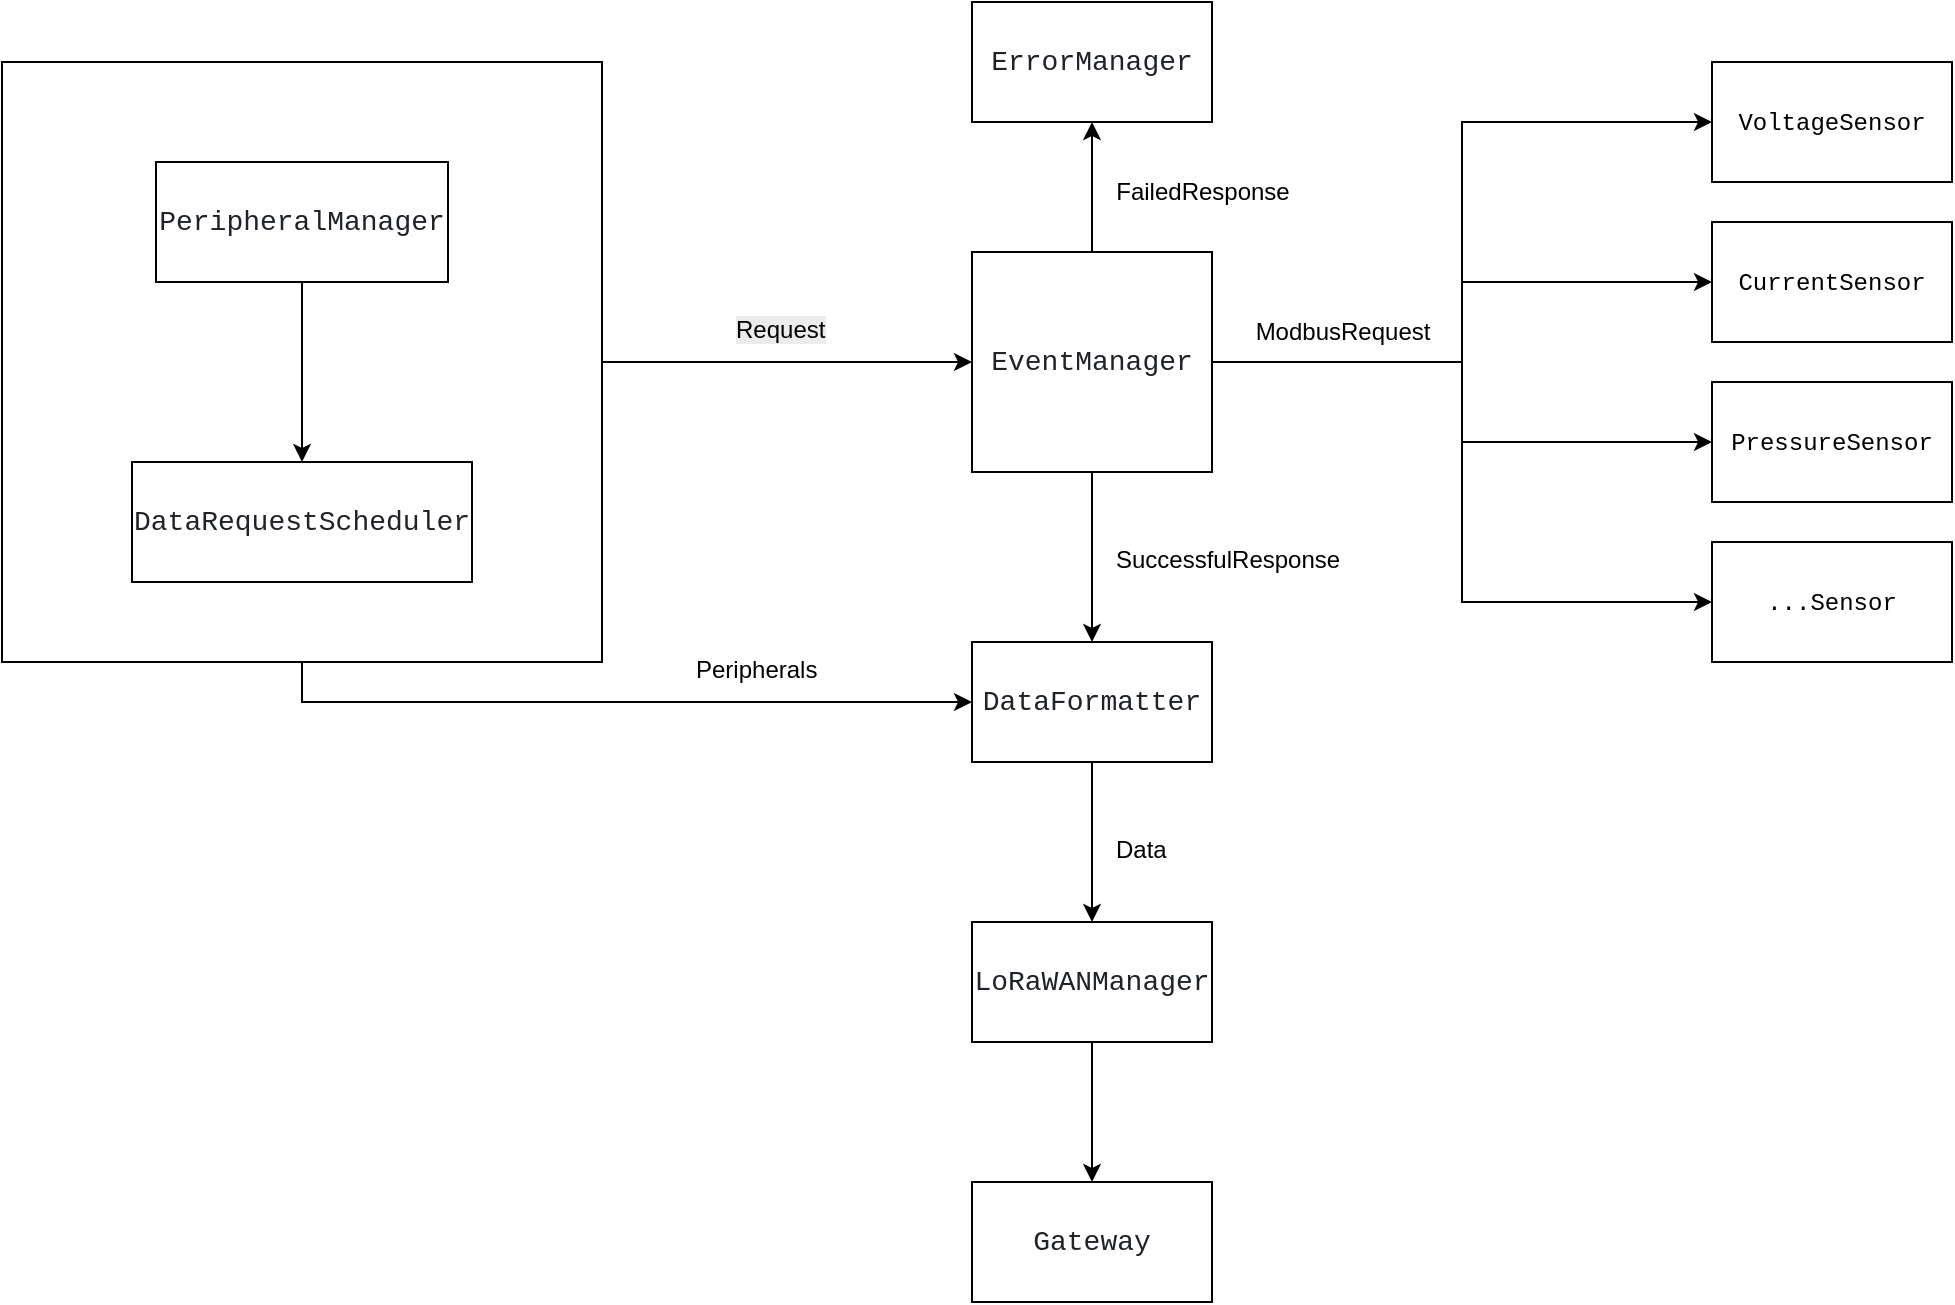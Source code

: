 <mxfile version="28.2.3">
  <diagram name="Página-1" id="c7mmJYkLSnH0VMgmGrYD">
    <mxGraphModel dx="872" dy="473" grid="1" gridSize="10" guides="1" tooltips="1" connect="1" arrows="1" fold="1" page="1" pageScale="1" pageWidth="827" pageHeight="1169" math="0" shadow="0">
      <root>
        <mxCell id="0" />
        <mxCell id="1" parent="0" />
        <mxCell id="wHe2n8VnJ7bG0w70tIHl-42" style="edgeStyle=orthogonalEdgeStyle;rounded=0;orthogonalLoop=1;jettySize=auto;html=1;entryX=0;entryY=0.5;entryDx=0;entryDy=0;" edge="1" parent="1" source="wHe2n8VnJ7bG0w70tIHl-15" target="wHe2n8VnJ7bG0w70tIHl-7">
          <mxGeometry relative="1" as="geometry" />
        </mxCell>
        <mxCell id="wHe2n8VnJ7bG0w70tIHl-15" value="" style="rounded=0;whiteSpace=wrap;html=1;" vertex="1" parent="1">
          <mxGeometry x="45" y="310" width="300" height="300" as="geometry" />
        </mxCell>
        <mxCell id="wHe2n8VnJ7bG0w70tIHl-1" value="&lt;font face=&quot;Monaspace Neon, ui-monospace, SFMono-Regular, SF Mono, Menlo, Consolas, Liberation Mono, monospace&quot;&gt;VoltageSensor&lt;/font&gt;" style="rounded=0;whiteSpace=wrap;html=1;" vertex="1" parent="1">
          <mxGeometry x="900" y="310" width="120" height="60" as="geometry" />
        </mxCell>
        <mxCell id="wHe2n8VnJ7bG0w70tIHl-6" style="edgeStyle=orthogonalEdgeStyle;rounded=0;orthogonalLoop=1;jettySize=auto;html=1;entryX=0.5;entryY=0;entryDx=0;entryDy=0;" edge="1" parent="1" source="wHe2n8VnJ7bG0w70tIHl-2" target="wHe2n8VnJ7bG0w70tIHl-5">
          <mxGeometry relative="1" as="geometry" />
        </mxCell>
        <mxCell id="wHe2n8VnJ7bG0w70tIHl-2" value="&lt;pre style=&quot;box-sizing: border-box; font-family: &amp;quot;Monaspace Neon&amp;quot;, ui-monospace, SFMono-Regular, &amp;quot;SF Mono&amp;quot;, Menlo, Consolas, &amp;quot;Liberation Mono&amp;quot;, monospace; font-size: 13.6px; outline: none; tab-size: 4; overflow-wrap: normal; overflow: auto; line-height: 1.45; color: rgb(31, 35, 40); text-align: start; margin: 0px !important; padding: 16px 24px !important; background: none !important; border-radius: 0px !important;&quot; tabindex=&quot;0&quot; class=&quot;CodeBlock-module__code--gyjSL&quot;&gt;&lt;code style=&quot;box-sizing: border-box; font-family: &amp;quot;Monaspace Neon&amp;quot;, ui-monospace, SFMono-Regular, &amp;quot;SF Mono&amp;quot;, Menlo, Consolas, &amp;quot;Liberation Mono&amp;quot;, monospace; font-size: 14px; tab-size: 4; padding: 0px; margin: 0px; background: rgba(0, 0, 0, 0); border-radius: 6px; word-break: normal; border: 0px; display: inline; overflow: visible; line-height: inherit; overflow-wrap: normal;&quot; class=&quot;&quot;&gt;PeripheralManager&lt;/code&gt;&lt;/pre&gt;" style="rounded=0;whiteSpace=wrap;html=1;" vertex="1" parent="1">
          <mxGeometry x="122" y="360" width="146" height="60" as="geometry" />
        </mxCell>
        <mxCell id="wHe2n8VnJ7bG0w70tIHl-38" style="edgeStyle=orthogonalEdgeStyle;rounded=0;orthogonalLoop=1;jettySize=auto;html=1;entryX=0;entryY=0.5;entryDx=0;entryDy=0;exitX=0.5;exitY=1;exitDx=0;exitDy=0;" edge="1" parent="1" source="wHe2n8VnJ7bG0w70tIHl-15" target="wHe2n8VnJ7bG0w70tIHl-37">
          <mxGeometry relative="1" as="geometry">
            <Array as="points">
              <mxPoint x="195" y="630" />
            </Array>
          </mxGeometry>
        </mxCell>
        <mxCell id="wHe2n8VnJ7bG0w70tIHl-5" value="&lt;pre style=&quot;box-sizing: border-box; font-family: &amp;quot;Monaspace Neon&amp;quot;, ui-monospace, SFMono-Regular, &amp;quot;SF Mono&amp;quot;, Menlo, Consolas, &amp;quot;Liberation Mono&amp;quot;, monospace; font-size: 13.6px; outline: none; tab-size: 4; overflow-wrap: normal; overflow: auto; line-height: 1.45; color: rgb(31, 35, 40); text-align: start; margin: 0px !important; padding: 16px 24px !important; background: none !important; border-radius: 0px !important;&quot; tabindex=&quot;0&quot; class=&quot;CodeBlock-module__code--gyjSL&quot;&gt;&lt;code style=&quot;box-sizing: border-box; font-family: &amp;quot;Monaspace Neon&amp;quot;, ui-monospace, SFMono-Regular, &amp;quot;SF Mono&amp;quot;, Menlo, Consolas, &amp;quot;Liberation Mono&amp;quot;, monospace; font-size: 14px; tab-size: 4; padding: 0px; margin: 0px; background: rgba(0, 0, 0, 0); border-radius: 6px; word-break: normal; border: 0px; display: inline; overflow: visible; line-height: inherit; overflow-wrap: normal;&quot; class=&quot;&quot;&gt;DataRequestScheduler&lt;/code&gt;&lt;/pre&gt;" style="rounded=0;whiteSpace=wrap;html=1;" vertex="1" parent="1">
          <mxGeometry x="110" y="510" width="170" height="60" as="geometry" />
        </mxCell>
        <mxCell id="wHe2n8VnJ7bG0w70tIHl-24" style="edgeStyle=orthogonalEdgeStyle;rounded=0;orthogonalLoop=1;jettySize=auto;html=1;entryX=0;entryY=0.5;entryDx=0;entryDy=0;" edge="1" parent="1" source="wHe2n8VnJ7bG0w70tIHl-7" target="wHe2n8VnJ7bG0w70tIHl-1">
          <mxGeometry relative="1" as="geometry" />
        </mxCell>
        <mxCell id="wHe2n8VnJ7bG0w70tIHl-25" style="edgeStyle=orthogonalEdgeStyle;rounded=0;orthogonalLoop=1;jettySize=auto;html=1;exitX=1;exitY=0.5;exitDx=0;exitDy=0;entryX=0;entryY=0.5;entryDx=0;entryDy=0;" edge="1" parent="1" source="wHe2n8VnJ7bG0w70tIHl-7" target="wHe2n8VnJ7bG0w70tIHl-21">
          <mxGeometry relative="1" as="geometry" />
        </mxCell>
        <mxCell id="wHe2n8VnJ7bG0w70tIHl-26" style="edgeStyle=orthogonalEdgeStyle;rounded=0;orthogonalLoop=1;jettySize=auto;html=1;exitX=1;exitY=0.5;exitDx=0;exitDy=0;entryX=0;entryY=0.5;entryDx=0;entryDy=0;" edge="1" parent="1" source="wHe2n8VnJ7bG0w70tIHl-7" target="wHe2n8VnJ7bG0w70tIHl-22">
          <mxGeometry relative="1" as="geometry" />
        </mxCell>
        <mxCell id="wHe2n8VnJ7bG0w70tIHl-27" style="edgeStyle=orthogonalEdgeStyle;rounded=0;orthogonalLoop=1;jettySize=auto;html=1;exitX=1;exitY=0.5;exitDx=0;exitDy=0;entryX=0;entryY=0.5;entryDx=0;entryDy=0;" edge="1" parent="1" source="wHe2n8VnJ7bG0w70tIHl-7" target="wHe2n8VnJ7bG0w70tIHl-23">
          <mxGeometry relative="1" as="geometry" />
        </mxCell>
        <mxCell id="wHe2n8VnJ7bG0w70tIHl-34" style="edgeStyle=orthogonalEdgeStyle;rounded=0;orthogonalLoop=1;jettySize=auto;html=1;entryX=0.5;entryY=1;entryDx=0;entryDy=0;" edge="1" parent="1" source="wHe2n8VnJ7bG0w70tIHl-7" target="wHe2n8VnJ7bG0w70tIHl-29">
          <mxGeometry relative="1" as="geometry" />
        </mxCell>
        <mxCell id="wHe2n8VnJ7bG0w70tIHl-39" style="edgeStyle=orthogonalEdgeStyle;rounded=0;orthogonalLoop=1;jettySize=auto;html=1;entryX=0.5;entryY=0;entryDx=0;entryDy=0;" edge="1" parent="1" source="wHe2n8VnJ7bG0w70tIHl-7" target="wHe2n8VnJ7bG0w70tIHl-37">
          <mxGeometry relative="1" as="geometry" />
        </mxCell>
        <mxCell id="wHe2n8VnJ7bG0w70tIHl-7" value="&lt;pre style=&quot;box-sizing: border-box; font-family: &amp;quot;Monaspace Neon&amp;quot;, ui-monospace, SFMono-Regular, &amp;quot;SF Mono&amp;quot;, Menlo, Consolas, &amp;quot;Liberation Mono&amp;quot;, monospace; font-size: 13.6px; outline: none; tab-size: 4; overflow-wrap: normal; overflow: auto; line-height: 1.45; color: rgb(31, 35, 40); text-align: start; margin: 0px !important; padding: 16px 24px !important; background: none !important; border-radius: 0px !important;&quot; tabindex=&quot;0&quot; class=&quot;CodeBlock-module__code--gyjSL&quot;&gt;&lt;code style=&quot;box-sizing: border-box; font-family: &amp;quot;Monaspace Neon&amp;quot;, ui-monospace, SFMono-Regular, &amp;quot;SF Mono&amp;quot;, Menlo, Consolas, &amp;quot;Liberation Mono&amp;quot;, monospace; font-size: 14px; tab-size: 4; padding: 0px; margin: 0px; background: rgba(0, 0, 0, 0); border-radius: 6px; word-break: normal; border: 0px; display: inline; overflow: visible; line-height: inherit; overflow-wrap: normal;&quot; class=&quot;&quot;&gt;EventManager&lt;/code&gt;&lt;/pre&gt;" style="rounded=0;whiteSpace=wrap;html=1;" vertex="1" parent="1">
          <mxGeometry x="530" y="405" width="120" height="110" as="geometry" />
        </mxCell>
        <mxCell id="wHe2n8VnJ7bG0w70tIHl-21" value="&lt;font face=&quot;Monaspace Neon, ui-monospace, SFMono-Regular, SF Mono, Menlo, Consolas, Liberation Mono, monospace&quot;&gt;CurrentSensor&lt;/font&gt;" style="rounded=0;whiteSpace=wrap;html=1;" vertex="1" parent="1">
          <mxGeometry x="900" y="390" width="120" height="60" as="geometry" />
        </mxCell>
        <mxCell id="wHe2n8VnJ7bG0w70tIHl-22" value="&lt;font face=&quot;Monaspace Neon, ui-monospace, SFMono-Regular, SF Mono, Menlo, Consolas, Liberation Mono, monospace&quot;&gt;PressureSensor&lt;/font&gt;" style="rounded=0;whiteSpace=wrap;html=1;" vertex="1" parent="1">
          <mxGeometry x="900" y="470" width="120" height="60" as="geometry" />
        </mxCell>
        <mxCell id="wHe2n8VnJ7bG0w70tIHl-23" value="&lt;font face=&quot;Monaspace Neon, ui-monospace, SFMono-Regular, SF Mono, Menlo, Consolas, Liberation Mono, monospace&quot;&gt;...Sensor&lt;/font&gt;" style="rounded=0;whiteSpace=wrap;html=1;" vertex="1" parent="1">
          <mxGeometry x="900" y="550" width="120" height="60" as="geometry" />
        </mxCell>
        <mxCell id="wHe2n8VnJ7bG0w70tIHl-29" value="&lt;pre style=&quot;box-sizing: border-box; font-family: &amp;quot;Monaspace Neon&amp;quot;, ui-monospace, SFMono-Regular, &amp;quot;SF Mono&amp;quot;, Menlo, Consolas, &amp;quot;Liberation Mono&amp;quot;, monospace; font-size: 13.6px; outline: none; tab-size: 4; overflow-wrap: normal; overflow: auto; line-height: 1.45; color: rgb(31, 35, 40); text-align: start; margin: 0px !important; padding: 16px 24px !important; background: none !important; border-radius: 0px !important;&quot; tabindex=&quot;0&quot; class=&quot;CodeBlock-module__code--gyjSL&quot;&gt;&lt;code style=&quot;box-sizing: border-box; font-family: &amp;quot;Monaspace Neon&amp;quot;, ui-monospace, SFMono-Regular, &amp;quot;SF Mono&amp;quot;, Menlo, Consolas, &amp;quot;Liberation Mono&amp;quot;, monospace; font-size: 14px; tab-size: 4; padding: 0px; margin: 0px; background: rgba(0, 0, 0, 0); border-radius: 6px; word-break: normal; border: 0px; display: inline; overflow: visible; line-height: inherit; overflow-wrap: normal;&quot; class=&quot;&quot;&gt;ErrorManager&lt;/code&gt;&lt;/pre&gt;" style="rounded=0;whiteSpace=wrap;html=1;" vertex="1" parent="1">
          <mxGeometry x="530" y="280" width="120" height="60" as="geometry" />
        </mxCell>
        <mxCell id="wHe2n8VnJ7bG0w70tIHl-32" value="ModbusRequest" style="text;html=1;align=center;verticalAlign=middle;resizable=0;points=[];autosize=1;strokeColor=none;fillColor=none;" vertex="1" parent="1">
          <mxGeometry x="660" y="430" width="110" height="30" as="geometry" />
        </mxCell>
        <mxCell id="wHe2n8VnJ7bG0w70tIHl-35" value="FailedResponse" style="text;html=1;align=center;verticalAlign=middle;resizable=0;points=[];autosize=1;strokeColor=none;fillColor=none;" vertex="1" parent="1">
          <mxGeometry x="590" y="360" width="110" height="30" as="geometry" />
        </mxCell>
        <mxCell id="wHe2n8VnJ7bG0w70tIHl-36" value="SuccessfulResponse" style="text;whiteSpace=wrap;" vertex="1" parent="1">
          <mxGeometry x="600" y="545" width="120" height="25" as="geometry" />
        </mxCell>
        <mxCell id="wHe2n8VnJ7bG0w70tIHl-41" style="edgeStyle=orthogonalEdgeStyle;rounded=0;orthogonalLoop=1;jettySize=auto;html=1;entryX=0.5;entryY=0;entryDx=0;entryDy=0;" edge="1" parent="1" source="wHe2n8VnJ7bG0w70tIHl-37" target="wHe2n8VnJ7bG0w70tIHl-40">
          <mxGeometry relative="1" as="geometry" />
        </mxCell>
        <mxCell id="wHe2n8VnJ7bG0w70tIHl-37" value="&lt;pre style=&quot;box-sizing: border-box; font-family: &amp;quot;Monaspace Neon&amp;quot;, ui-monospace, SFMono-Regular, &amp;quot;SF Mono&amp;quot;, Menlo, Consolas, &amp;quot;Liberation Mono&amp;quot;, monospace; font-size: 13.6px; outline: none; tab-size: 4; overflow-wrap: normal; overflow: auto; line-height: 1.45; color: rgb(31, 35, 40); text-align: start; background: none !important; margin: 0px !important; padding: 16px 24px !important; border-radius: 0px !important;&quot; tabindex=&quot;0&quot; class=&quot;CodeBlock-module__code--gyjSL&quot;&gt;&lt;code style=&quot;box-sizing: border-box; font-family: &amp;quot;Monaspace Neon&amp;quot;, ui-monospace, SFMono-Regular, &amp;quot;SF Mono&amp;quot;, Menlo, Consolas, &amp;quot;Liberation Mono&amp;quot;, monospace; font-size: 14px; tab-size: 4; padding: 0px; margin: 0px; background: rgba(0, 0, 0, 0); border-radius: 6px; word-break: normal; border: 0px; display: inline; overflow: visible; line-height: inherit; overflow-wrap: normal;&quot; class=&quot;&quot;&gt;DataFormatter&lt;/code&gt;&lt;/pre&gt;" style="rounded=0;whiteSpace=wrap;html=1;" vertex="1" parent="1">
          <mxGeometry x="530" y="600" width="120" height="60" as="geometry" />
        </mxCell>
        <mxCell id="wHe2n8VnJ7bG0w70tIHl-48" style="edgeStyle=orthogonalEdgeStyle;rounded=0;orthogonalLoop=1;jettySize=auto;html=1;" edge="1" parent="1" source="wHe2n8VnJ7bG0w70tIHl-40" target="wHe2n8VnJ7bG0w70tIHl-47">
          <mxGeometry relative="1" as="geometry" />
        </mxCell>
        <mxCell id="wHe2n8VnJ7bG0w70tIHl-40" value="&lt;pre style=&quot;box-sizing: border-box; font-family: &amp;quot;Monaspace Neon&amp;quot;, ui-monospace, SFMono-Regular, &amp;quot;SF Mono&amp;quot;, Menlo, Consolas, &amp;quot;Liberation Mono&amp;quot;, monospace; font-size: 13.6px; outline: none; tab-size: 4; overflow-wrap: normal; overflow: auto; line-height: 1.45; color: rgb(31, 35, 40); text-align: start; margin: 0px !important; padding: 16px 24px !important; background: none !important; border-radius: 0px !important;&quot; tabindex=&quot;0&quot; class=&quot;CodeBlock-module__code--gyjSL&quot;&gt;&lt;code style=&quot;box-sizing: border-box; font-family: &amp;quot;Monaspace Neon&amp;quot;, ui-monospace, SFMono-Regular, &amp;quot;SF Mono&amp;quot;, Menlo, Consolas, &amp;quot;Liberation Mono&amp;quot;, monospace; font-size: 14px; tab-size: 4; padding: 0px; margin: 0px; background: rgba(0, 0, 0, 0); border-radius: 6px; word-break: normal; border: 0px; display: inline; overflow: visible; line-height: inherit; overflow-wrap: normal;&quot; class=&quot;&quot;&gt;LoRaWANManager&lt;/code&gt;&lt;/pre&gt;" style="rounded=0;whiteSpace=wrap;html=1;" vertex="1" parent="1">
          <mxGeometry x="530" y="740" width="120" height="60" as="geometry" />
        </mxCell>
        <mxCell id="wHe2n8VnJ7bG0w70tIHl-43" value="&lt;span style=&quot;color: rgb(0, 0, 0); font-family: Helvetica; font-size: 12px; font-style: normal; font-variant-ligatures: normal; font-variant-caps: normal; font-weight: 400; letter-spacing: normal; orphans: 2; text-align: center; text-indent: 0px; text-transform: none; widows: 2; word-spacing: 0px; -webkit-text-stroke-width: 0px; white-space: nowrap; background-color: rgb(236, 236, 236); text-decoration-thickness: initial; text-decoration-style: initial; text-decoration-color: initial; display: inline !important; float: none;&quot;&gt;Request&lt;/span&gt;" style="text;whiteSpace=wrap;html=1;" vertex="1" parent="1">
          <mxGeometry x="410" y="430" width="50" height="30" as="geometry" />
        </mxCell>
        <mxCell id="wHe2n8VnJ7bG0w70tIHl-45" value="Peripherals" style="text;whiteSpace=wrap;" vertex="1" parent="1">
          <mxGeometry x="390" y="600" width="120" height="25" as="geometry" />
        </mxCell>
        <mxCell id="wHe2n8VnJ7bG0w70tIHl-46" value="Data" style="text;whiteSpace=wrap;" vertex="1" parent="1">
          <mxGeometry x="600" y="690" width="40" height="30" as="geometry" />
        </mxCell>
        <mxCell id="wHe2n8VnJ7bG0w70tIHl-47" value="&lt;pre style=&quot;box-sizing: border-box; font-family: &amp;quot;Monaspace Neon&amp;quot;, ui-monospace, SFMono-Regular, &amp;quot;SF Mono&amp;quot;, Menlo, Consolas, &amp;quot;Liberation Mono&amp;quot;, monospace; font-size: 13.6px; outline: none; tab-size: 4; overflow-wrap: normal; overflow: auto; line-height: 1.45; color: rgb(31, 35, 40); text-align: start; background: none !important; margin: 0px !important; padding: 16px 24px !important; border-radius: 0px !important;&quot; tabindex=&quot;0&quot; class=&quot;CodeBlock-module__code--gyjSL&quot;&gt;&lt;code style=&quot;box-sizing: border-box; font-family: &amp;quot;Monaspace Neon&amp;quot;, ui-monospace, SFMono-Regular, &amp;quot;SF Mono&amp;quot;, Menlo, Consolas, &amp;quot;Liberation Mono&amp;quot;, monospace; font-size: 14px; tab-size: 4; padding: 0px; margin: 0px; background: rgba(0, 0, 0, 0); border-radius: 6px; word-break: normal; border: 0px; display: inline; overflow: visible; line-height: inherit; overflow-wrap: normal;&quot; class=&quot;&quot;&gt;Gateway&lt;/code&gt;&lt;/pre&gt;" style="rounded=0;whiteSpace=wrap;html=1;" vertex="1" parent="1">
          <mxGeometry x="530" y="870" width="120" height="60" as="geometry" />
        </mxCell>
      </root>
    </mxGraphModel>
  </diagram>
</mxfile>
